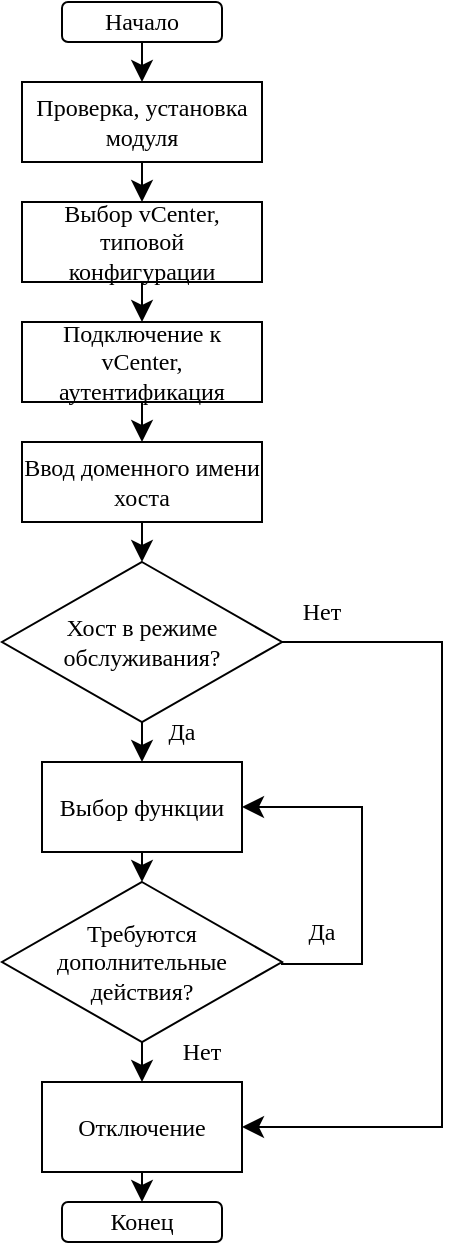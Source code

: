 <mxfile version="27.0.9">
  <diagram name="Страница — 1" id="dn_G4le_qqBFXfAzpgHw">
    <mxGraphModel dx="1360" dy="832" grid="1" gridSize="10" guides="1" tooltips="1" connect="1" arrows="1" fold="1" page="1" pageScale="1" pageWidth="827" pageHeight="1169" math="0" shadow="0">
      <root>
        <mxCell id="0" />
        <mxCell id="1" parent="0" />
        <mxCell id="hsrrmHXfO2bKglGPaymN-11" style="edgeStyle=none;curved=1;rounded=0;orthogonalLoop=1;jettySize=auto;html=1;exitX=0.5;exitY=1;exitDx=0;exitDy=0;entryX=0.5;entryY=0;entryDx=0;entryDy=0;fontSize=12;startSize=8;endSize=8;fontFamily=Times New Roman;" edge="1" parent="1" source="hsrrmHXfO2bKglGPaymN-1" target="hsrrmHXfO2bKglGPaymN-2">
          <mxGeometry relative="1" as="geometry" />
        </mxCell>
        <mxCell id="hsrrmHXfO2bKglGPaymN-1" value="Начало" style="rounded=1;whiteSpace=wrap;html=1;fontFamily=Times New Roman;" vertex="1" parent="1">
          <mxGeometry x="160" y="160" width="80" height="20" as="geometry" />
        </mxCell>
        <mxCell id="hsrrmHXfO2bKglGPaymN-12" style="edgeStyle=none;curved=1;rounded=0;orthogonalLoop=1;jettySize=auto;html=1;exitX=0.5;exitY=1;exitDx=0;exitDy=0;entryX=0.5;entryY=0;entryDx=0;entryDy=0;fontSize=12;startSize=8;endSize=8;fontFamily=Times New Roman;" edge="1" parent="1" source="hsrrmHXfO2bKglGPaymN-2" target="hsrrmHXfO2bKglGPaymN-3">
          <mxGeometry relative="1" as="geometry" />
        </mxCell>
        <mxCell id="hsrrmHXfO2bKglGPaymN-2" value="Проверка, установка модуля" style="rounded=0;whiteSpace=wrap;html=1;fontFamily=Times New Roman;" vertex="1" parent="1">
          <mxGeometry x="140" y="200" width="120" height="40" as="geometry" />
        </mxCell>
        <mxCell id="hsrrmHXfO2bKglGPaymN-13" style="edgeStyle=none;curved=1;rounded=0;orthogonalLoop=1;jettySize=auto;html=1;exitX=0.5;exitY=1;exitDx=0;exitDy=0;entryX=0.5;entryY=0;entryDx=0;entryDy=0;fontSize=12;startSize=8;endSize=8;fontFamily=Times New Roman;" edge="1" parent="1" source="hsrrmHXfO2bKglGPaymN-3" target="hsrrmHXfO2bKglGPaymN-4">
          <mxGeometry relative="1" as="geometry" />
        </mxCell>
        <mxCell id="hsrrmHXfO2bKglGPaymN-3" value="Выбор vCenter, типовой конфигурации" style="rounded=0;whiteSpace=wrap;html=1;fontFamily=Times New Roman;" vertex="1" parent="1">
          <mxGeometry x="140" y="260" width="120" height="40" as="geometry" />
        </mxCell>
        <mxCell id="hsrrmHXfO2bKglGPaymN-14" style="edgeStyle=none;curved=1;rounded=0;orthogonalLoop=1;jettySize=auto;html=1;exitX=0.5;exitY=1;exitDx=0;exitDy=0;entryX=0.5;entryY=0;entryDx=0;entryDy=0;fontSize=12;startSize=8;endSize=8;fontFamily=Times New Roman;" edge="1" parent="1" source="hsrrmHXfO2bKglGPaymN-4" target="hsrrmHXfO2bKglGPaymN-5">
          <mxGeometry relative="1" as="geometry" />
        </mxCell>
        <mxCell id="hsrrmHXfO2bKglGPaymN-4" value="Подключение к vCenter, аутентификация" style="rounded=0;whiteSpace=wrap;html=1;fontFamily=Times New Roman;" vertex="1" parent="1">
          <mxGeometry x="140" y="320" width="120" height="40" as="geometry" />
        </mxCell>
        <mxCell id="hsrrmHXfO2bKglGPaymN-15" style="edgeStyle=none;curved=1;rounded=0;orthogonalLoop=1;jettySize=auto;html=1;exitX=0.5;exitY=1;exitDx=0;exitDy=0;entryX=0.5;entryY=0;entryDx=0;entryDy=0;fontSize=12;startSize=8;endSize=8;fontFamily=Times New Roman;" edge="1" parent="1" source="hsrrmHXfO2bKglGPaymN-5" target="hsrrmHXfO2bKglGPaymN-6">
          <mxGeometry relative="1" as="geometry" />
        </mxCell>
        <mxCell id="hsrrmHXfO2bKglGPaymN-5" value="Ввод доменного имени хоста" style="rounded=0;whiteSpace=wrap;html=1;fontFamily=Times New Roman;" vertex="1" parent="1">
          <mxGeometry x="140" y="380" width="120" height="40" as="geometry" />
        </mxCell>
        <mxCell id="hsrrmHXfO2bKglGPaymN-16" style="edgeStyle=none;curved=1;rounded=0;orthogonalLoop=1;jettySize=auto;html=1;exitX=0.5;exitY=1;exitDx=0;exitDy=0;entryX=0.5;entryY=0;entryDx=0;entryDy=0;fontSize=12;startSize=8;endSize=8;fontFamily=Times New Roman;" edge="1" parent="1" source="hsrrmHXfO2bKglGPaymN-6" target="hsrrmHXfO2bKglGPaymN-7">
          <mxGeometry relative="1" as="geometry" />
        </mxCell>
        <mxCell id="hsrrmHXfO2bKglGPaymN-20" style="edgeStyle=orthogonalEdgeStyle;rounded=0;orthogonalLoop=1;jettySize=auto;html=1;exitX=1;exitY=0.5;exitDx=0;exitDy=0;entryX=1;entryY=0.5;entryDx=0;entryDy=0;fontSize=12;startSize=8;endSize=8;fontFamily=Times New Roman;" edge="1" parent="1" source="hsrrmHXfO2bKglGPaymN-6" target="hsrrmHXfO2bKglGPaymN-9">
          <mxGeometry relative="1" as="geometry">
            <Array as="points">
              <mxPoint x="350" y="480" />
              <mxPoint x="350" y="723" />
            </Array>
          </mxGeometry>
        </mxCell>
        <mxCell id="hsrrmHXfO2bKglGPaymN-6" value="Хост в режиме обслуживания?" style="rhombus;whiteSpace=wrap;html=1;fontFamily=Times New Roman;" vertex="1" parent="1">
          <mxGeometry x="130" y="440" width="140" height="80" as="geometry" />
        </mxCell>
        <mxCell id="hsrrmHXfO2bKglGPaymN-17" style="edgeStyle=none;curved=1;rounded=0;orthogonalLoop=1;jettySize=auto;html=1;exitX=0.5;exitY=1;exitDx=0;exitDy=0;entryX=0.5;entryY=0;entryDx=0;entryDy=0;fontSize=12;startSize=8;endSize=8;fontFamily=Times New Roman;" edge="1" parent="1" source="hsrrmHXfO2bKglGPaymN-7" target="hsrrmHXfO2bKglGPaymN-8">
          <mxGeometry relative="1" as="geometry" />
        </mxCell>
        <mxCell id="hsrrmHXfO2bKglGPaymN-7" value="Выбор функции" style="rounded=0;whiteSpace=wrap;html=1;fontFamily=Times New Roman;" vertex="1" parent="1">
          <mxGeometry x="150" y="540" width="100" height="45" as="geometry" />
        </mxCell>
        <mxCell id="hsrrmHXfO2bKglGPaymN-18" style="edgeStyle=none;curved=1;rounded=0;orthogonalLoop=1;jettySize=auto;html=1;exitX=0.5;exitY=1;exitDx=0;exitDy=0;entryX=0.5;entryY=0;entryDx=0;entryDy=0;fontSize=12;startSize=8;endSize=8;fontFamily=Times New Roman;" edge="1" parent="1" source="hsrrmHXfO2bKglGPaymN-8" target="hsrrmHXfO2bKglGPaymN-9">
          <mxGeometry relative="1" as="geometry" />
        </mxCell>
        <mxCell id="hsrrmHXfO2bKglGPaymN-8" value="Требуются дополнительные действия?" style="rhombus;whiteSpace=wrap;html=1;fontFamily=Times New Roman;" vertex="1" parent="1">
          <mxGeometry x="130" y="600" width="140" height="80" as="geometry" />
        </mxCell>
        <mxCell id="hsrrmHXfO2bKglGPaymN-19" style="edgeStyle=none;curved=1;rounded=0;orthogonalLoop=1;jettySize=auto;html=1;exitX=0.5;exitY=1;exitDx=0;exitDy=0;entryX=0.5;entryY=0;entryDx=0;entryDy=0;fontSize=12;startSize=8;endSize=8;fontFamily=Times New Roman;" edge="1" parent="1" source="hsrrmHXfO2bKglGPaymN-9" target="hsrrmHXfO2bKglGPaymN-10">
          <mxGeometry relative="1" as="geometry" />
        </mxCell>
        <mxCell id="hsrrmHXfO2bKglGPaymN-9" value="Отключение" style="rounded=0;whiteSpace=wrap;html=1;fontFamily=Times New Roman;" vertex="1" parent="1">
          <mxGeometry x="150" y="700" width="100" height="45" as="geometry" />
        </mxCell>
        <mxCell id="hsrrmHXfO2bKglGPaymN-10" value="Конец" style="rounded=1;whiteSpace=wrap;html=1;fontFamily=Times New Roman;" vertex="1" parent="1">
          <mxGeometry x="160" y="760" width="80" height="20" as="geometry" />
        </mxCell>
        <mxCell id="hsrrmHXfO2bKglGPaymN-21" value="" style="endArrow=classic;html=1;rounded=0;fontSize=12;startSize=8;endSize=8;entryX=1;entryY=0.5;entryDx=0;entryDy=0;edgeStyle=orthogonalEdgeStyle;fontFamily=Times New Roman;" edge="1" parent="1" target="hsrrmHXfO2bKglGPaymN-7">
          <mxGeometry width="50" height="50" relative="1" as="geometry">
            <mxPoint x="270" y="640" as="sourcePoint" />
            <mxPoint x="320" y="590" as="targetPoint" />
            <Array as="points">
              <mxPoint x="270" y="641" />
              <mxPoint x="310" y="641" />
              <mxPoint x="310" y="563" />
            </Array>
          </mxGeometry>
        </mxCell>
        <mxCell id="hsrrmHXfO2bKglGPaymN-22" value="Да" style="text;html=1;align=center;verticalAlign=middle;whiteSpace=wrap;rounded=0;fontFamily=Times New Roman;" vertex="1" parent="1">
          <mxGeometry x="190" y="510" width="60" height="30" as="geometry" />
        </mxCell>
        <mxCell id="hsrrmHXfO2bKglGPaymN-23" value="Нет" style="text;html=1;align=center;verticalAlign=middle;whiteSpace=wrap;rounded=0;fontFamily=Times New Roman;" vertex="1" parent="1">
          <mxGeometry x="260" y="450" width="60" height="30" as="geometry" />
        </mxCell>
        <mxCell id="hsrrmHXfO2bKglGPaymN-24" value="Да" style="text;html=1;align=center;verticalAlign=middle;whiteSpace=wrap;rounded=0;fontFamily=Times New Roman;" vertex="1" parent="1">
          <mxGeometry x="260" y="610" width="60" height="30" as="geometry" />
        </mxCell>
        <mxCell id="hsrrmHXfO2bKglGPaymN-25" value="Нет" style="text;html=1;align=center;verticalAlign=middle;whiteSpace=wrap;rounded=0;fontFamily=Times New Roman;" vertex="1" parent="1">
          <mxGeometry x="200" y="670" width="60" height="30" as="geometry" />
        </mxCell>
      </root>
    </mxGraphModel>
  </diagram>
</mxfile>
